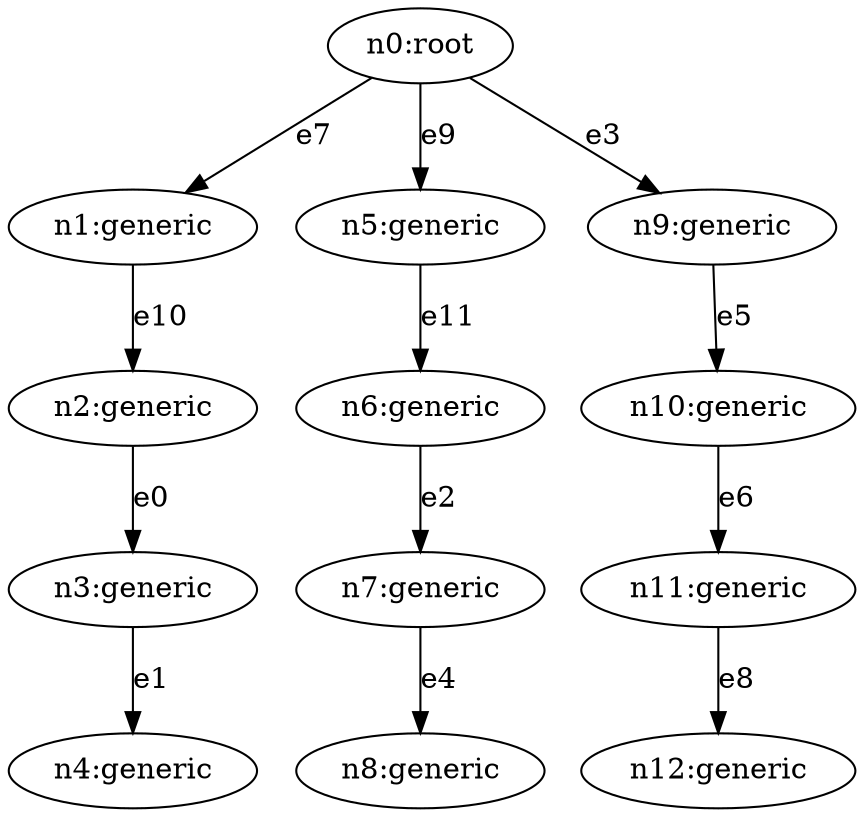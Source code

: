 strict digraph root {
    "n0" [ id="8855873c92ab44558a75f22d964546c6", label="n0:root"  ]
    "n1" [ id="f4ba50aa5b18471ea253e4ffc5a17c2d", label="n1:generic"  ]
    "n2" [ id="e47020f1e6cb4863bc176a8ef336ac4b", label="n2:generic"  ]
    "n3" [ id="158db8829f254ab3966b4b7e2c2ab7d9", label="n3:generic"  ]
    "n4" [ id="86da6a853eb048789e27352aa54a7a55", label="n4:generic"  ]
    "n5" [ id="fd8e01c11082418bbe4a92bec9883716", label="n5:generic"  ]
    "n6" [ id="20aa2dea77974dc9981eff0a6cbf61e0", label="n6:generic"  ]
    "n7" [ id="c6f682167ab3400ea870572ca2c5546f", label="n7:generic"  ]
    "n8" [ id="8ce04fe97fd04603a2e1e52d8e1d7956", label="n8:generic"  ]
    "n9" [ id="787faef3921e4613b2670033378bda04", label="n9:generic"  ]
    "n10" [ id="1667c463c49f47ccb07fc9b2896d8237", label="n10:generic"  ]
    "n11" [ id="437aecd9b2104efe910801e8bde34368", label="n11:generic"  ]
    "n12" [ id="fa60d47b19734ae9862e29e497b7b88b", label="n12:generic"  ]
    "n2" -> "n3" [ id="b411752ff5364939a60403325b6f185e", label="e0" ]
    "n3" -> "n4" [ id="c3f23656ee634f6a93173deb0acf85f9", label="e1" ]
    "n6" -> "n7" [ id="a4690e0079bf44819ecf850f41666c2f", label="e2" ]
    "n0" -> "n9" [ id="e0e77b3f1915429ca4ec0e68b61d33e3", label="e3" ]
    "n7" -> "n8" [ id="e1f57ca87d30465a9edd945e2ec0a19c", label="e4" ]
    "n9" -> "n10" [ id="b96cb6680c1c4f98b63b2a701116a353", label="e5" ]
    "n10" -> "n11" [ id="09c32b4404cc4a43ab59efdd84bc086a", label="e6" ]
    "n0" -> "n1" [ id="01d934e5d2b34b90b1c8644499e15174", label="e7" ]
    "n11" -> "n12" [ id="8a6de624d0ad4a8b9691a87b3a321126", label="e8" ]
    "n0" -> "n5" [ id="7036b17a53da44329e9e1564bf3c9797", label="e9" ]
    "n1" -> "n2" [ id="fd00874c814b42c493d749d00e3b7068", label="e10" ]
    "n5" -> "n6" [ id="adad645c9fea4a9ea962929904ea5b8d", label="e11" ]
}